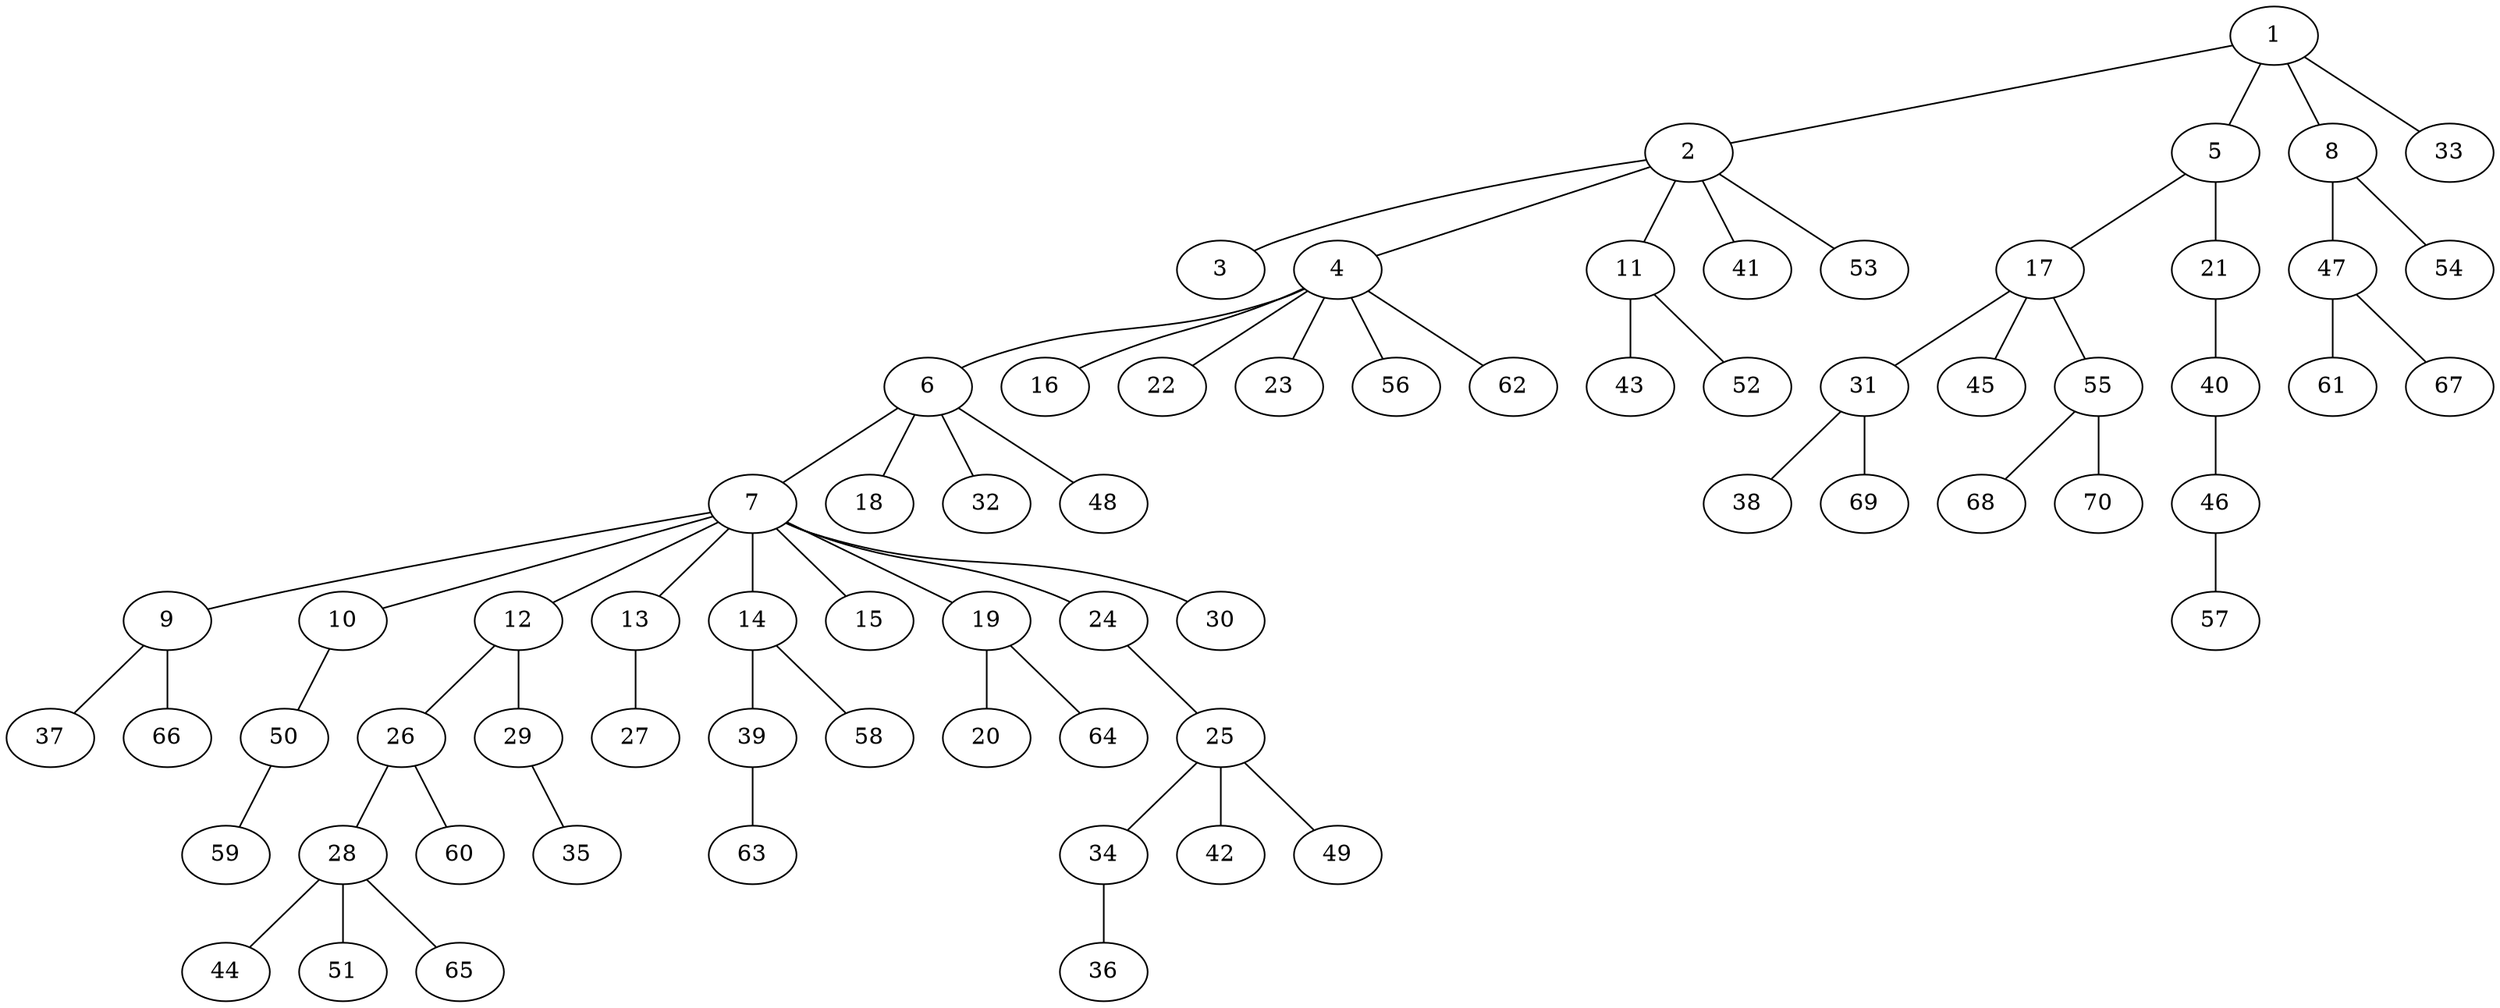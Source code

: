 graph graphname {1--2
1--5
1--8
1--33
2--3
2--4
2--11
2--41
2--53
4--6
4--16
4--22
4--23
4--56
4--62
5--17
5--21
6--7
6--18
6--32
6--48
7--9
7--10
7--12
7--13
7--14
7--15
7--19
7--24
7--30
8--47
8--54
9--37
9--66
10--50
11--43
11--52
12--26
12--29
13--27
14--39
14--58
17--31
17--45
17--55
19--20
19--64
21--40
24--25
25--34
25--42
25--49
26--28
26--60
28--44
28--51
28--65
29--35
31--38
31--69
34--36
39--63
40--46
46--57
47--61
47--67
50--59
55--68
55--70
}